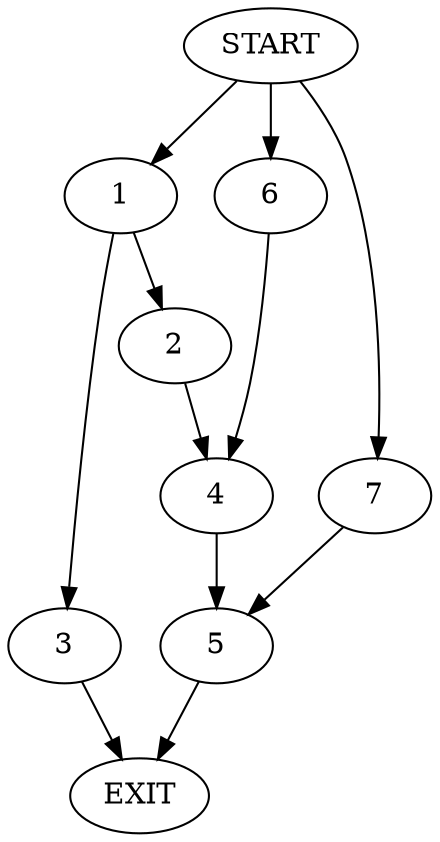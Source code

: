 digraph {
0 [label="START"]
8 [label="EXIT"]
0 -> 1
1 -> 2
1 -> 3
3 -> 8
2 -> 4
4 -> 5
0 -> 6
6 -> 4
5 -> 8
0 -> 7
7 -> 5
}
